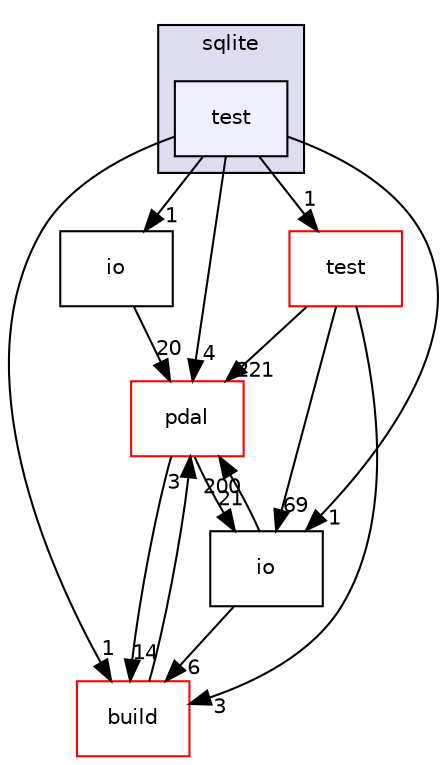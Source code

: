 digraph "pdal/plugins/sqlite/test" {
  compound=true
  node [ fontsize="10", fontname="Helvetica"];
  edge [ labelfontsize="10", labelfontname="Helvetica"];
  subgraph clusterdir_7060e7895af0e1ebaa865a3c2ce6bc24 {
    graph [ bgcolor="#ddddee", pencolor="black", label="sqlite" fontname="Helvetica", fontsize="10", URL="dir_7060e7895af0e1ebaa865a3c2ce6bc24.html"]
  dir_9a8832529b19459961327cfdd20e5900 [shape=box, label="test", style="filled", fillcolor="#eeeeff", pencolor="black", URL="dir_9a8832529b19459961327cfdd20e5900.html"];
  }
  dir_37e2adedb6e706efcbfadb5213756005 [shape=box label="pdal" fillcolor="white" style="filled" color="red" URL="dir_37e2adedb6e706efcbfadb5213756005.html"];
  dir_88aa5027650279860e272a4a9998da6e [shape=box label="test" fillcolor="white" style="filled" color="red" URL="dir_88aa5027650279860e272a4a9998da6e.html"];
  dir_58d97b97570bab8e4f5aca2d6cc8ee64 [shape=box label="build" fillcolor="white" style="filled" color="red" URL="dir_58d97b97570bab8e4f5aca2d6cc8ee64.html"];
  dir_d30bcadec901e5e140c5fc101d2f4d68 [shape=box label="io" URL="dir_d30bcadec901e5e140c5fc101d2f4d68.html"];
  dir_1d5bbadd870fe047ff237b24e55617ae [shape=box label="io" URL="dir_1d5bbadd870fe047ff237b24e55617ae.html"];
  dir_9a8832529b19459961327cfdd20e5900->dir_37e2adedb6e706efcbfadb5213756005 [headlabel="4", labeldistance=1.5 headhref="dir_000106_000050.html"];
  dir_9a8832529b19459961327cfdd20e5900->dir_88aa5027650279860e272a4a9998da6e [headlabel="1", labeldistance=1.5 headhref="dir_000106_000012.html"];
  dir_9a8832529b19459961327cfdd20e5900->dir_58d97b97570bab8e4f5aca2d6cc8ee64 [headlabel="1", labeldistance=1.5 headhref="dir_000106_000002.html"];
  dir_9a8832529b19459961327cfdd20e5900->dir_d30bcadec901e5e140c5fc101d2f4d68 [headlabel="1", labeldistance=1.5 headhref="dir_000106_000105.html"];
  dir_9a8832529b19459961327cfdd20e5900->dir_1d5bbadd870fe047ff237b24e55617ae [headlabel="1", labeldistance=1.5 headhref="dir_000106_000044.html"];
  dir_37e2adedb6e706efcbfadb5213756005->dir_58d97b97570bab8e4f5aca2d6cc8ee64 [headlabel="14", labeldistance=1.5 headhref="dir_000050_000002.html"];
  dir_37e2adedb6e706efcbfadb5213756005->dir_1d5bbadd870fe047ff237b24e55617ae [headlabel="21", labeldistance=1.5 headhref="dir_000050_000044.html"];
  dir_88aa5027650279860e272a4a9998da6e->dir_37e2adedb6e706efcbfadb5213756005 [headlabel="221", labeldistance=1.5 headhref="dir_000012_000050.html"];
  dir_88aa5027650279860e272a4a9998da6e->dir_58d97b97570bab8e4f5aca2d6cc8ee64 [headlabel="3", labeldistance=1.5 headhref="dir_000012_000002.html"];
  dir_88aa5027650279860e272a4a9998da6e->dir_1d5bbadd870fe047ff237b24e55617ae [headlabel="69", labeldistance=1.5 headhref="dir_000012_000044.html"];
  dir_58d97b97570bab8e4f5aca2d6cc8ee64->dir_37e2adedb6e706efcbfadb5213756005 [headlabel="3", labeldistance=1.5 headhref="dir_000002_000050.html"];
  dir_d30bcadec901e5e140c5fc101d2f4d68->dir_37e2adedb6e706efcbfadb5213756005 [headlabel="20", labeldistance=1.5 headhref="dir_000105_000050.html"];
  dir_1d5bbadd870fe047ff237b24e55617ae->dir_37e2adedb6e706efcbfadb5213756005 [headlabel="200", labeldistance=1.5 headhref="dir_000044_000050.html"];
  dir_1d5bbadd870fe047ff237b24e55617ae->dir_58d97b97570bab8e4f5aca2d6cc8ee64 [headlabel="6", labeldistance=1.5 headhref="dir_000044_000002.html"];
}
